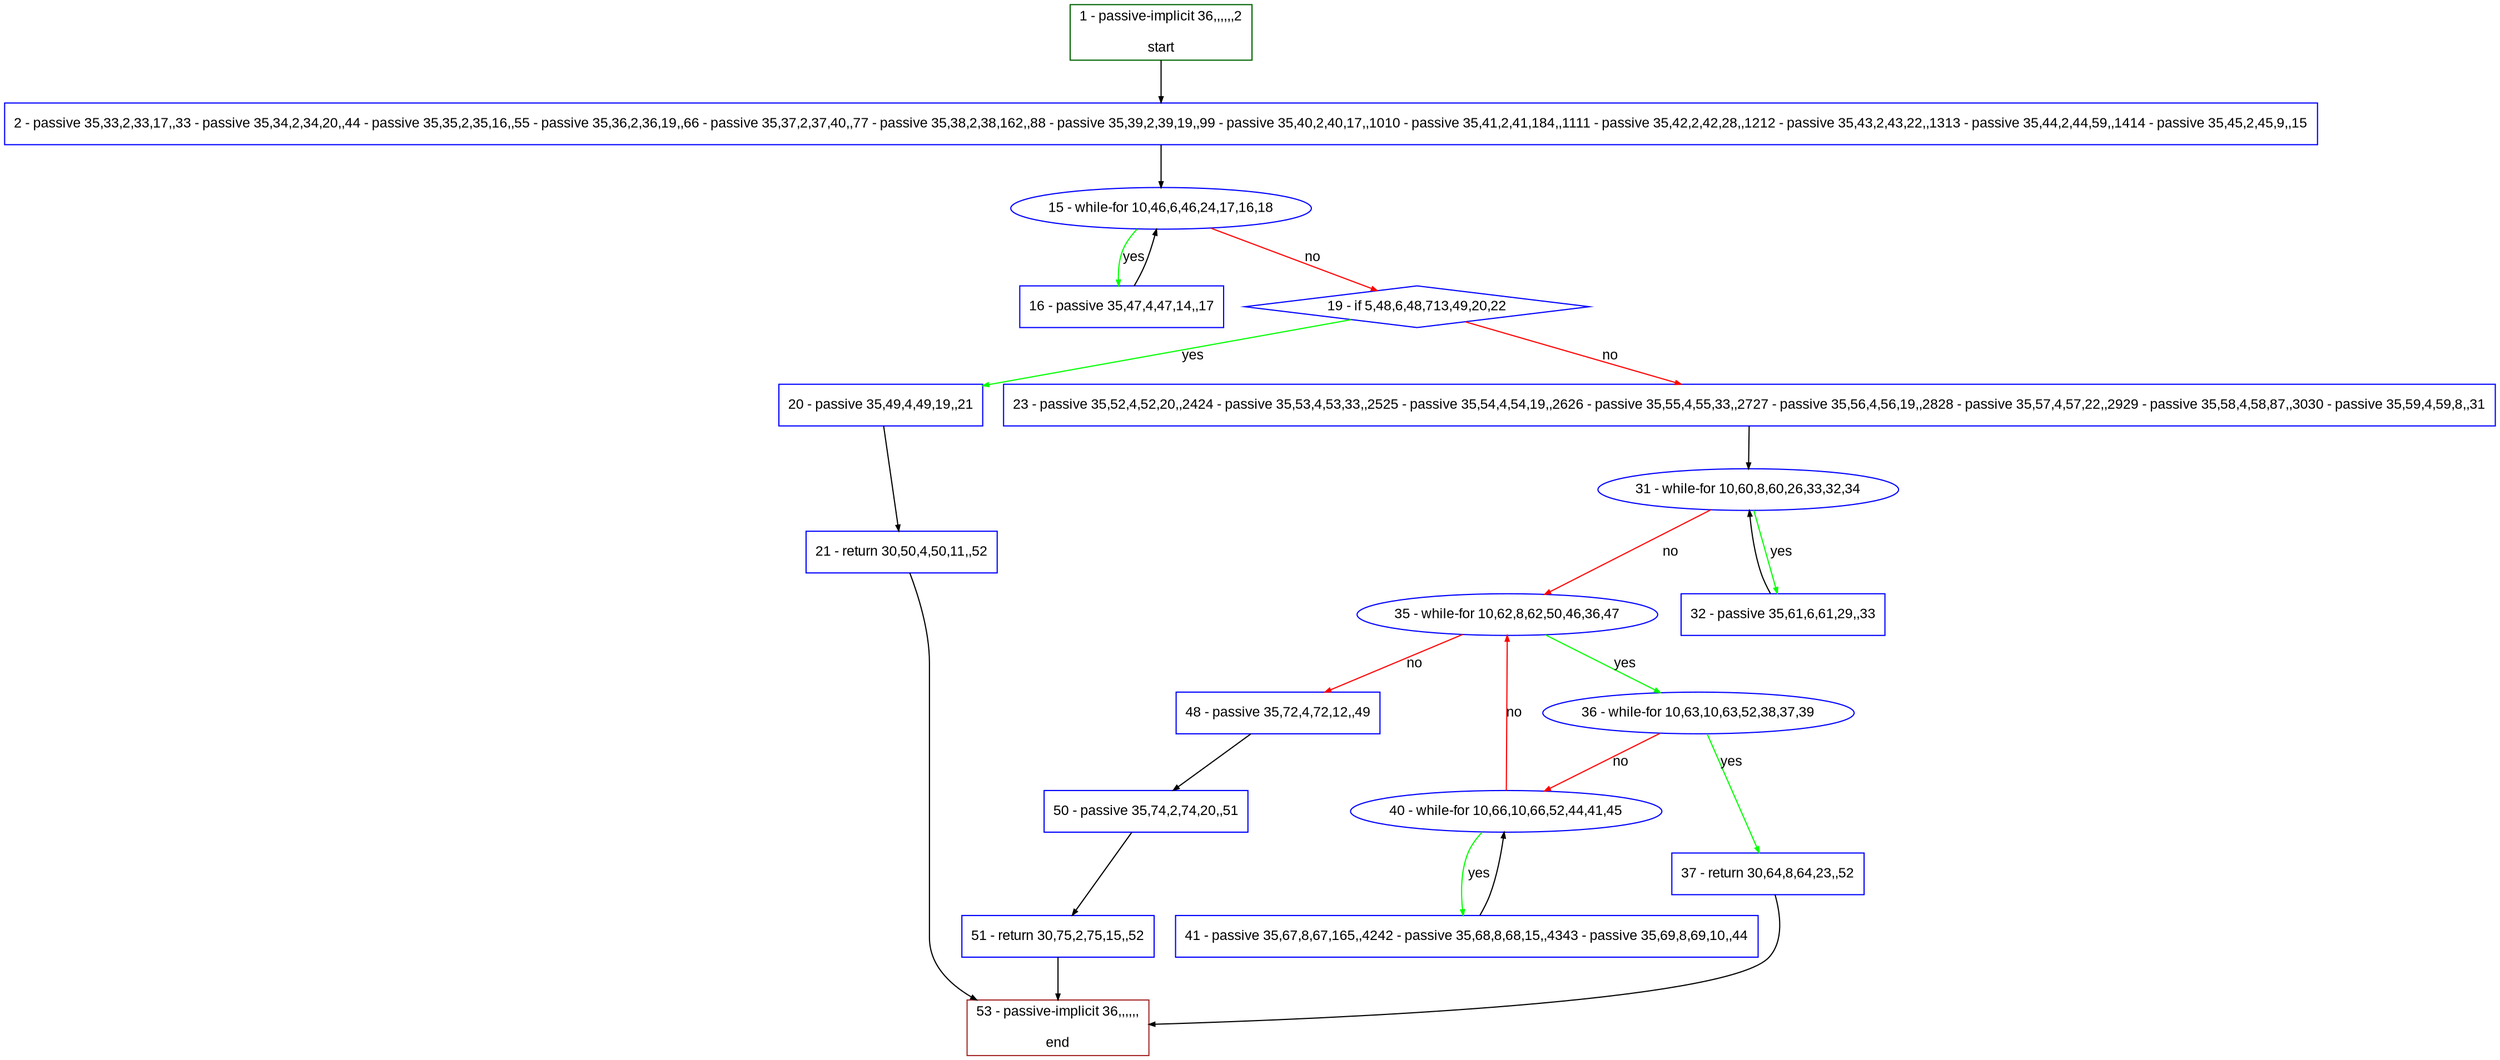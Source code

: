 digraph "" {
  graph [pack="true", label="", fontsize="12", packmode="clust", fontname="Arial", fillcolor="#FFFFCC", bgcolor="white", style="rounded,filled", compound="true"];
  node [node_initialized="no", label="", color="grey", fontsize="12", fillcolor="white", fontname="Arial", style="filled", shape="rectangle", compound="true", fixedsize="false"];
  edge [fontcolor="black", arrowhead="normal", arrowtail="none", arrowsize="0.5", ltail="", label="", color="black", fontsize="12", lhead="", fontname="Arial", dir="forward", compound="true"];
  __N1 [label="2 - passive 35,33,2,33,17,,33 - passive 35,34,2,34,20,,44 - passive 35,35,2,35,16,,55 - passive 35,36,2,36,19,,66 - passive 35,37,2,37,40,,77 - passive 35,38,2,38,162,,88 - passive 35,39,2,39,19,,99 - passive 35,40,2,40,17,,1010 - passive 35,41,2,41,184,,1111 - passive 35,42,2,42,28,,1212 - passive 35,43,2,43,22,,1313 - passive 35,44,2,44,59,,1414 - passive 35,45,2,45,9,,15", color="#0000ff", fillcolor="#ffffff", style="filled", shape="box"];
  __N2 [label="1 - passive-implicit 36,,,,,,2\n\nstart", color="#006400", fillcolor="#ffffff", style="filled", shape="box"];
  __N3 [label="15 - while-for 10,46,6,46,24,17,16,18", color="#0000ff", fillcolor="#ffffff", style="filled", shape="oval"];
  __N4 [label="16 - passive 35,47,4,47,14,,17", color="#0000ff", fillcolor="#ffffff", style="filled", shape="box"];
  __N5 [label="19 - if 5,48,6,48,713,49,20,22", color="#0000ff", fillcolor="#ffffff", style="filled", shape="diamond"];
  __N6 [label="20 - passive 35,49,4,49,19,,21", color="#0000ff", fillcolor="#ffffff", style="filled", shape="box"];
  __N7 [label="23 - passive 35,52,4,52,20,,2424 - passive 35,53,4,53,33,,2525 - passive 35,54,4,54,19,,2626 - passive 35,55,4,55,33,,2727 - passive 35,56,4,56,19,,2828 - passive 35,57,4,57,22,,2929 - passive 35,58,4,58,87,,3030 - passive 35,59,4,59,8,,31", color="#0000ff", fillcolor="#ffffff", style="filled", shape="box"];
  __N8 [label="21 - return 30,50,4,50,11,,52", color="#0000ff", fillcolor="#ffffff", style="filled", shape="box"];
  __N9 [label="53 - passive-implicit 36,,,,,,\n\nend", color="#a52a2a", fillcolor="#ffffff", style="filled", shape="box"];
  __N10 [label="31 - while-for 10,60,8,60,26,33,32,34", color="#0000ff", fillcolor="#ffffff", style="filled", shape="oval"];
  __N11 [label="32 - passive 35,61,6,61,29,,33", color="#0000ff", fillcolor="#ffffff", style="filled", shape="box"];
  __N12 [label="35 - while-for 10,62,8,62,50,46,36,47", color="#0000ff", fillcolor="#ffffff", style="filled", shape="oval"];
  __N13 [label="36 - while-for 10,63,10,63,52,38,37,39", color="#0000ff", fillcolor="#ffffff", style="filled", shape="oval"];
  __N14 [label="48 - passive 35,72,4,72,12,,49", color="#0000ff", fillcolor="#ffffff", style="filled", shape="box"];
  __N15 [label="37 - return 30,64,8,64,23,,52", color="#0000ff", fillcolor="#ffffff", style="filled", shape="box"];
  __N16 [label="40 - while-for 10,66,10,66,52,44,41,45", color="#0000ff", fillcolor="#ffffff", style="filled", shape="oval"];
  __N17 [label="41 - passive 35,67,8,67,165,,4242 - passive 35,68,8,68,15,,4343 - passive 35,69,8,69,10,,44", color="#0000ff", fillcolor="#ffffff", style="filled", shape="box"];
  __N18 [label="50 - passive 35,74,2,74,20,,51", color="#0000ff", fillcolor="#ffffff", style="filled", shape="box"];
  __N19 [label="51 - return 30,75,2,75,15,,52", color="#0000ff", fillcolor="#ffffff", style="filled", shape="box"];
  __N2 -> __N1 [arrowhead="normal", arrowtail="none", color="#000000", label="", dir="forward"];
  __N1 -> __N3 [arrowhead="normal", arrowtail="none", color="#000000", label="", dir="forward"];
  __N3 -> __N4 [arrowhead="normal", arrowtail="none", color="#00ff00", label="yes", dir="forward"];
  __N4 -> __N3 [arrowhead="normal", arrowtail="none", color="#000000", label="", dir="forward"];
  __N3 -> __N5 [arrowhead="normal", arrowtail="none", color="#ff0000", label="no", dir="forward"];
  __N5 -> __N6 [arrowhead="normal", arrowtail="none", color="#00ff00", label="yes", dir="forward"];
  __N5 -> __N7 [arrowhead="normal", arrowtail="none", color="#ff0000", label="no", dir="forward"];
  __N6 -> __N8 [arrowhead="normal", arrowtail="none", color="#000000", label="", dir="forward"];
  __N8 -> __N9 [arrowhead="normal", arrowtail="none", color="#000000", label="", dir="forward"];
  __N7 -> __N10 [arrowhead="normal", arrowtail="none", color="#000000", label="", dir="forward"];
  __N10 -> __N11 [arrowhead="normal", arrowtail="none", color="#00ff00", label="yes", dir="forward"];
  __N11 -> __N10 [arrowhead="normal", arrowtail="none", color="#000000", label="", dir="forward"];
  __N10 -> __N12 [arrowhead="normal", arrowtail="none", color="#ff0000", label="no", dir="forward"];
  __N12 -> __N13 [arrowhead="normal", arrowtail="none", color="#00ff00", label="yes", dir="forward"];
  __N12 -> __N14 [arrowhead="normal", arrowtail="none", color="#ff0000", label="no", dir="forward"];
  __N13 -> __N15 [arrowhead="normal", arrowtail="none", color="#00ff00", label="yes", dir="forward"];
  __N13 -> __N16 [arrowhead="normal", arrowtail="none", color="#ff0000", label="no", dir="forward"];
  __N15 -> __N9 [arrowhead="normal", arrowtail="none", color="#000000", label="", dir="forward"];
  __N16 -> __N12 [arrowhead="normal", arrowtail="none", color="#ff0000", label="no", dir="forward"];
  __N16 -> __N17 [arrowhead="normal", arrowtail="none", color="#00ff00", label="yes", dir="forward"];
  __N17 -> __N16 [arrowhead="normal", arrowtail="none", color="#000000", label="", dir="forward"];
  __N14 -> __N18 [arrowhead="normal", arrowtail="none", color="#000000", label="", dir="forward"];
  __N18 -> __N19 [arrowhead="normal", arrowtail="none", color="#000000", label="", dir="forward"];
  __N19 -> __N9 [arrowhead="normal", arrowtail="none", color="#000000", label="", dir="forward"];
}
